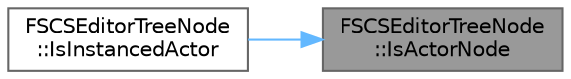 digraph "FSCSEditorTreeNode::IsActorNode"
{
 // INTERACTIVE_SVG=YES
 // LATEX_PDF_SIZE
  bgcolor="transparent";
  edge [fontname=Helvetica,fontsize=10,labelfontname=Helvetica,labelfontsize=10];
  node [fontname=Helvetica,fontsize=10,shape=box,height=0.2,width=0.4];
  rankdir="RL";
  Node1 [id="Node000001",label="FSCSEditorTreeNode\l::IsActorNode",height=0.2,width=0.4,color="gray40", fillcolor="grey60", style="filled", fontcolor="black",tooltip=" "];
  Node1 -> Node2 [id="edge1_Node000001_Node000002",dir="back",color="steelblue1",style="solid",tooltip=" "];
  Node2 [id="Node000002",label="FSCSEditorTreeNode\l::IsInstancedActor",height=0.2,width=0.4,color="grey40", fillcolor="white", style="filled",URL="$d3/deb/classFSCSEditorTreeNode.html#a63537ce5f25a8425e0ab209d356c2944",tooltip=" "];
}
